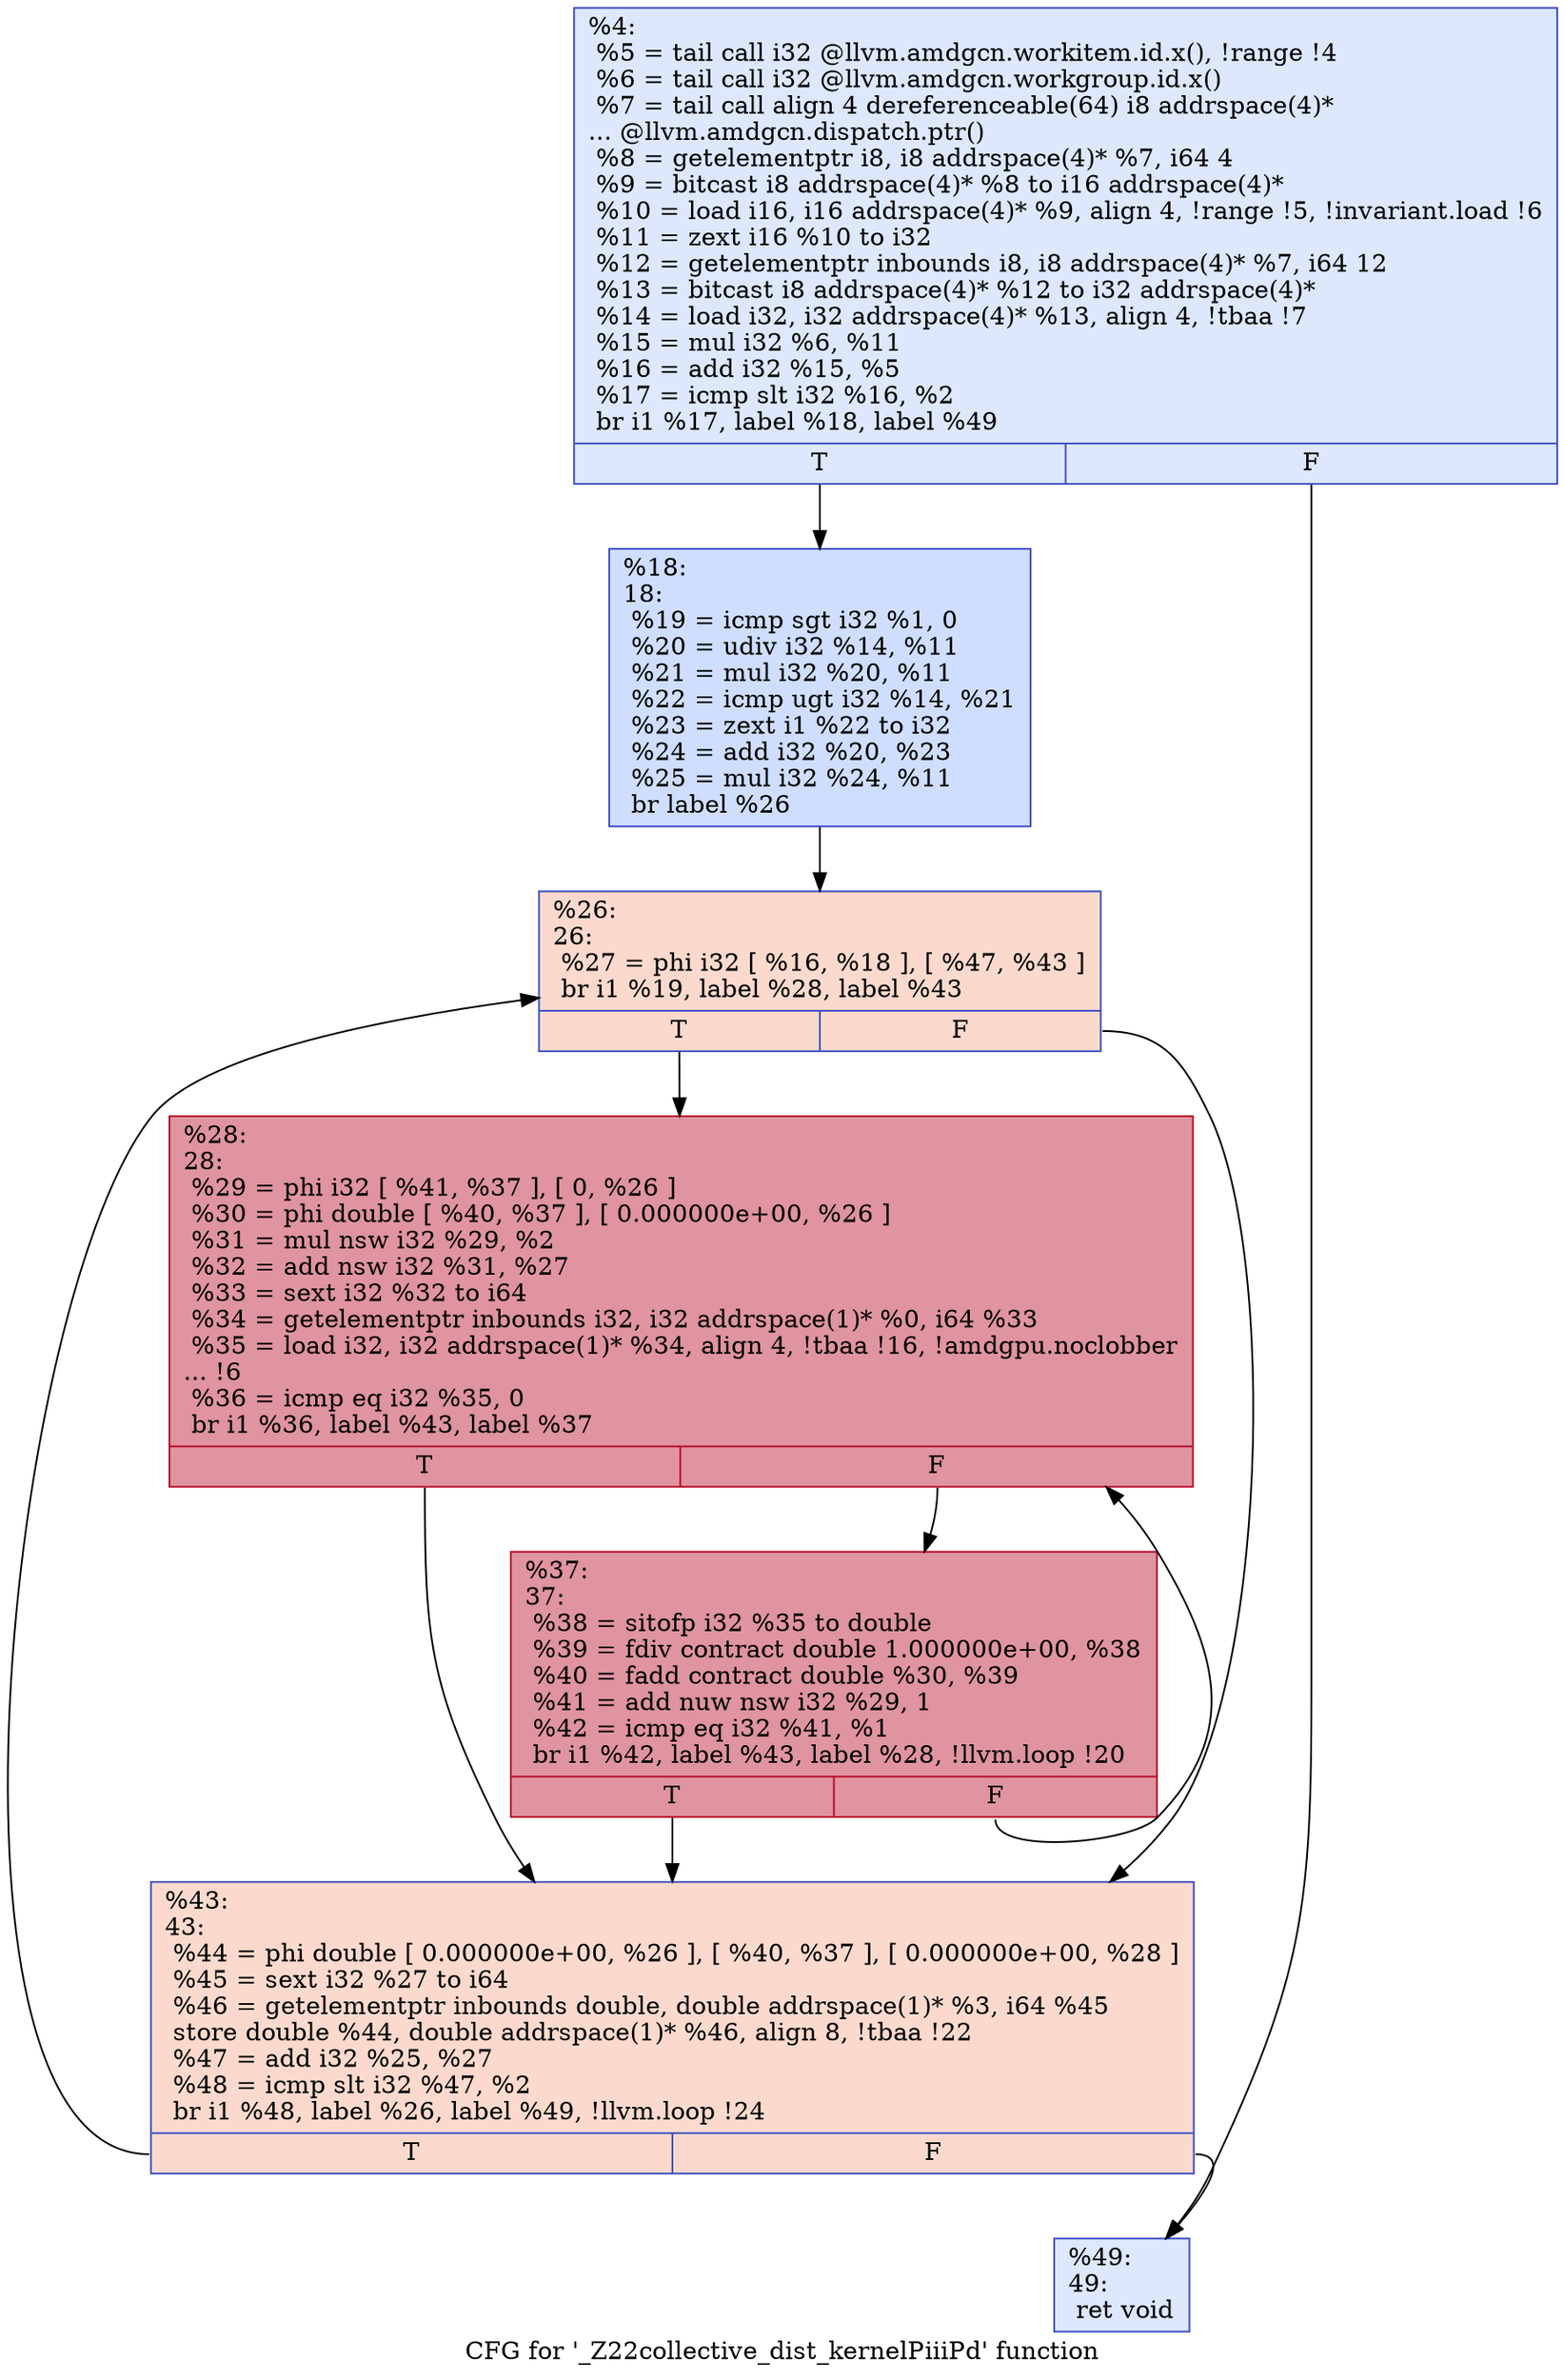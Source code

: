 digraph "CFG for '_Z22collective_dist_kernelPiiiPd' function" {
	label="CFG for '_Z22collective_dist_kernelPiiiPd' function";

	Node0x45bb7c0 [shape=record,color="#3d50c3ff", style=filled, fillcolor="#b2ccfb70",label="{%4:\l  %5 = tail call i32 @llvm.amdgcn.workitem.id.x(), !range !4\l  %6 = tail call i32 @llvm.amdgcn.workgroup.id.x()\l  %7 = tail call align 4 dereferenceable(64) i8 addrspace(4)*\l... @llvm.amdgcn.dispatch.ptr()\l  %8 = getelementptr i8, i8 addrspace(4)* %7, i64 4\l  %9 = bitcast i8 addrspace(4)* %8 to i16 addrspace(4)*\l  %10 = load i16, i16 addrspace(4)* %9, align 4, !range !5, !invariant.load !6\l  %11 = zext i16 %10 to i32\l  %12 = getelementptr inbounds i8, i8 addrspace(4)* %7, i64 12\l  %13 = bitcast i8 addrspace(4)* %12 to i32 addrspace(4)*\l  %14 = load i32, i32 addrspace(4)* %13, align 4, !tbaa !7\l  %15 = mul i32 %6, %11\l  %16 = add i32 %15, %5\l  %17 = icmp slt i32 %16, %2\l  br i1 %17, label %18, label %49\l|{<s0>T|<s1>F}}"];
	Node0x45bb7c0:s0 -> Node0x45bb850;
	Node0x45bb7c0:s1 -> Node0x45bdb00;
	Node0x45bb850 [shape=record,color="#3d50c3ff", style=filled, fillcolor="#93b5fe70",label="{%18:\l18:                                               \l  %19 = icmp sgt i32 %1, 0\l  %20 = udiv i32 %14, %11\l  %21 = mul i32 %20, %11\l  %22 = icmp ugt i32 %14, %21\l  %23 = zext i1 %22 to i32\l  %24 = add i32 %20, %23\l  %25 = mul i32 %24, %11\l  br label %26\l}"];
	Node0x45bb850 -> Node0x45be010;
	Node0x45be010 [shape=record,color="#3d50c3ff", style=filled, fillcolor="#f7ac8e70",label="{%26:\l26:                                               \l  %27 = phi i32 [ %16, %18 ], [ %47, %43 ]\l  br i1 %19, label %28, label %43\l|{<s0>T|<s1>F}}"];
	Node0x45be010:s0 -> Node0x45be240;
	Node0x45be010:s1 -> Node0x45be100;
	Node0x45be240 [shape=record,color="#b70d28ff", style=filled, fillcolor="#b70d2870",label="{%28:\l28:                                               \l  %29 = phi i32 [ %41, %37 ], [ 0, %26 ]\l  %30 = phi double [ %40, %37 ], [ 0.000000e+00, %26 ]\l  %31 = mul nsw i32 %29, %2\l  %32 = add nsw i32 %31, %27\l  %33 = sext i32 %32 to i64\l  %34 = getelementptr inbounds i32, i32 addrspace(1)* %0, i64 %33\l  %35 = load i32, i32 addrspace(1)* %34, align 4, !tbaa !16, !amdgpu.noclobber\l... !6\l  %36 = icmp eq i32 %35, 0\l  br i1 %36, label %43, label %37\l|{<s0>T|<s1>F}}"];
	Node0x45be240:s0 -> Node0x45be100;
	Node0x45be240:s1 -> Node0x45be3b0;
	Node0x45be3b0 [shape=record,color="#b70d28ff", style=filled, fillcolor="#b70d2870",label="{%37:\l37:                                               \l  %38 = sitofp i32 %35 to double\l  %39 = fdiv contract double 1.000000e+00, %38\l  %40 = fadd contract double %30, %39\l  %41 = add nuw nsw i32 %29, 1\l  %42 = icmp eq i32 %41, %1\l  br i1 %42, label %43, label %28, !llvm.loop !20\l|{<s0>T|<s1>F}}"];
	Node0x45be3b0:s0 -> Node0x45be100;
	Node0x45be3b0:s1 -> Node0x45be240;
	Node0x45be100 [shape=record,color="#3d50c3ff", style=filled, fillcolor="#f7ac8e70",label="{%43:\l43:                                               \l  %44 = phi double [ 0.000000e+00, %26 ], [ %40, %37 ], [ 0.000000e+00, %28 ]\l  %45 = sext i32 %27 to i64\l  %46 = getelementptr inbounds double, double addrspace(1)* %3, i64 %45\l  store double %44, double addrspace(1)* %46, align 8, !tbaa !22\l  %47 = add i32 %25, %27\l  %48 = icmp slt i32 %47, %2\l  br i1 %48, label %26, label %49, !llvm.loop !24\l|{<s0>T|<s1>F}}"];
	Node0x45be100:s0 -> Node0x45be010;
	Node0x45be100:s1 -> Node0x45bdb00;
	Node0x45bdb00 [shape=record,color="#3d50c3ff", style=filled, fillcolor="#b2ccfb70",label="{%49:\l49:                                               \l  ret void\l}"];
}
